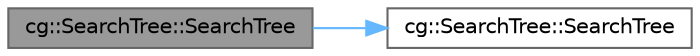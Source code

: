 digraph "cg::SearchTree::SearchTree"
{
 // LATEX_PDF_SIZE
  bgcolor="transparent";
  edge [fontname=Helvetica,fontsize=10,labelfontname=Helvetica,labelfontsize=10];
  node [fontname=Helvetica,fontsize=10,shape=box,height=0.2,width=0.4];
  rankdir="LR";
  Node1 [id="Node000001",label="cg::SearchTree::SearchTree",height=0.2,width=0.4,color="gray40", fillcolor="grey60", style="filled", fontcolor="black",tooltip=" "];
  Node1 -> Node2 [id="edge1_Node000001_Node000002",color="steelblue1",style="solid",tooltip=" "];
  Node2 [id="Node000002",label="cg::SearchTree::SearchTree",height=0.2,width=0.4,color="grey40", fillcolor="white", style="filled",URL="$classcg_1_1_search_tree.html#a584305dcce4af3bb732b5522504e5b5b",tooltip=" "];
}

